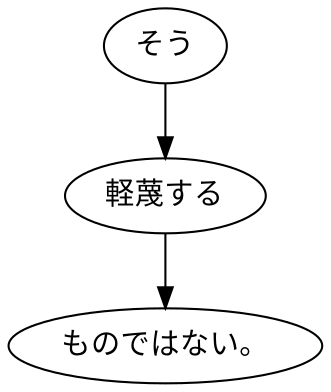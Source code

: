 digraph graph4091 {
	node0 [label="そう"];
	node1 [label="軽蔑する"];
	node2 [label="ものではない。"];
	node0 -> node1;
	node1 -> node2;
}
